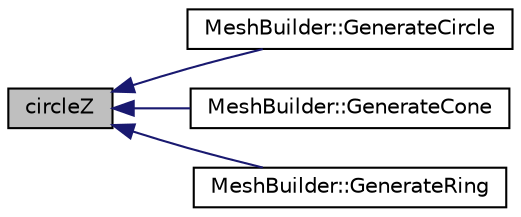 digraph "circleZ"
{
  bgcolor="transparent";
  edge [fontname="Helvetica",fontsize="10",labelfontname="Helvetica",labelfontsize="10"];
  node [fontname="Helvetica",fontsize="10",shape=record];
  rankdir="LR";
  Node1 [label="circleZ",height=0.2,width=0.4,color="black", fillcolor="grey75", style="filled", fontcolor="black"];
  Node1 -> Node2 [dir="back",color="midnightblue",fontsize="10",style="solid",fontname="Helvetica"];
  Node2 [label="MeshBuilder::GenerateCircle",height=0.2,width=0.4,color="black",URL="$classMeshBuilder.html#a68d491a27ed57b66b7a8161a2b230951"];
  Node1 -> Node3 [dir="back",color="midnightblue",fontsize="10",style="solid",fontname="Helvetica"];
  Node3 [label="MeshBuilder::GenerateCone",height=0.2,width=0.4,color="black",URL="$classMeshBuilder.html#a5875cdc09cd9c12daf84655c9806f591"];
  Node1 -> Node4 [dir="back",color="midnightblue",fontsize="10",style="solid",fontname="Helvetica"];
  Node4 [label="MeshBuilder::GenerateRing",height=0.2,width=0.4,color="black",URL="$classMeshBuilder.html#a44a784dbd2cee7b6adc21c697a945501"];
}
